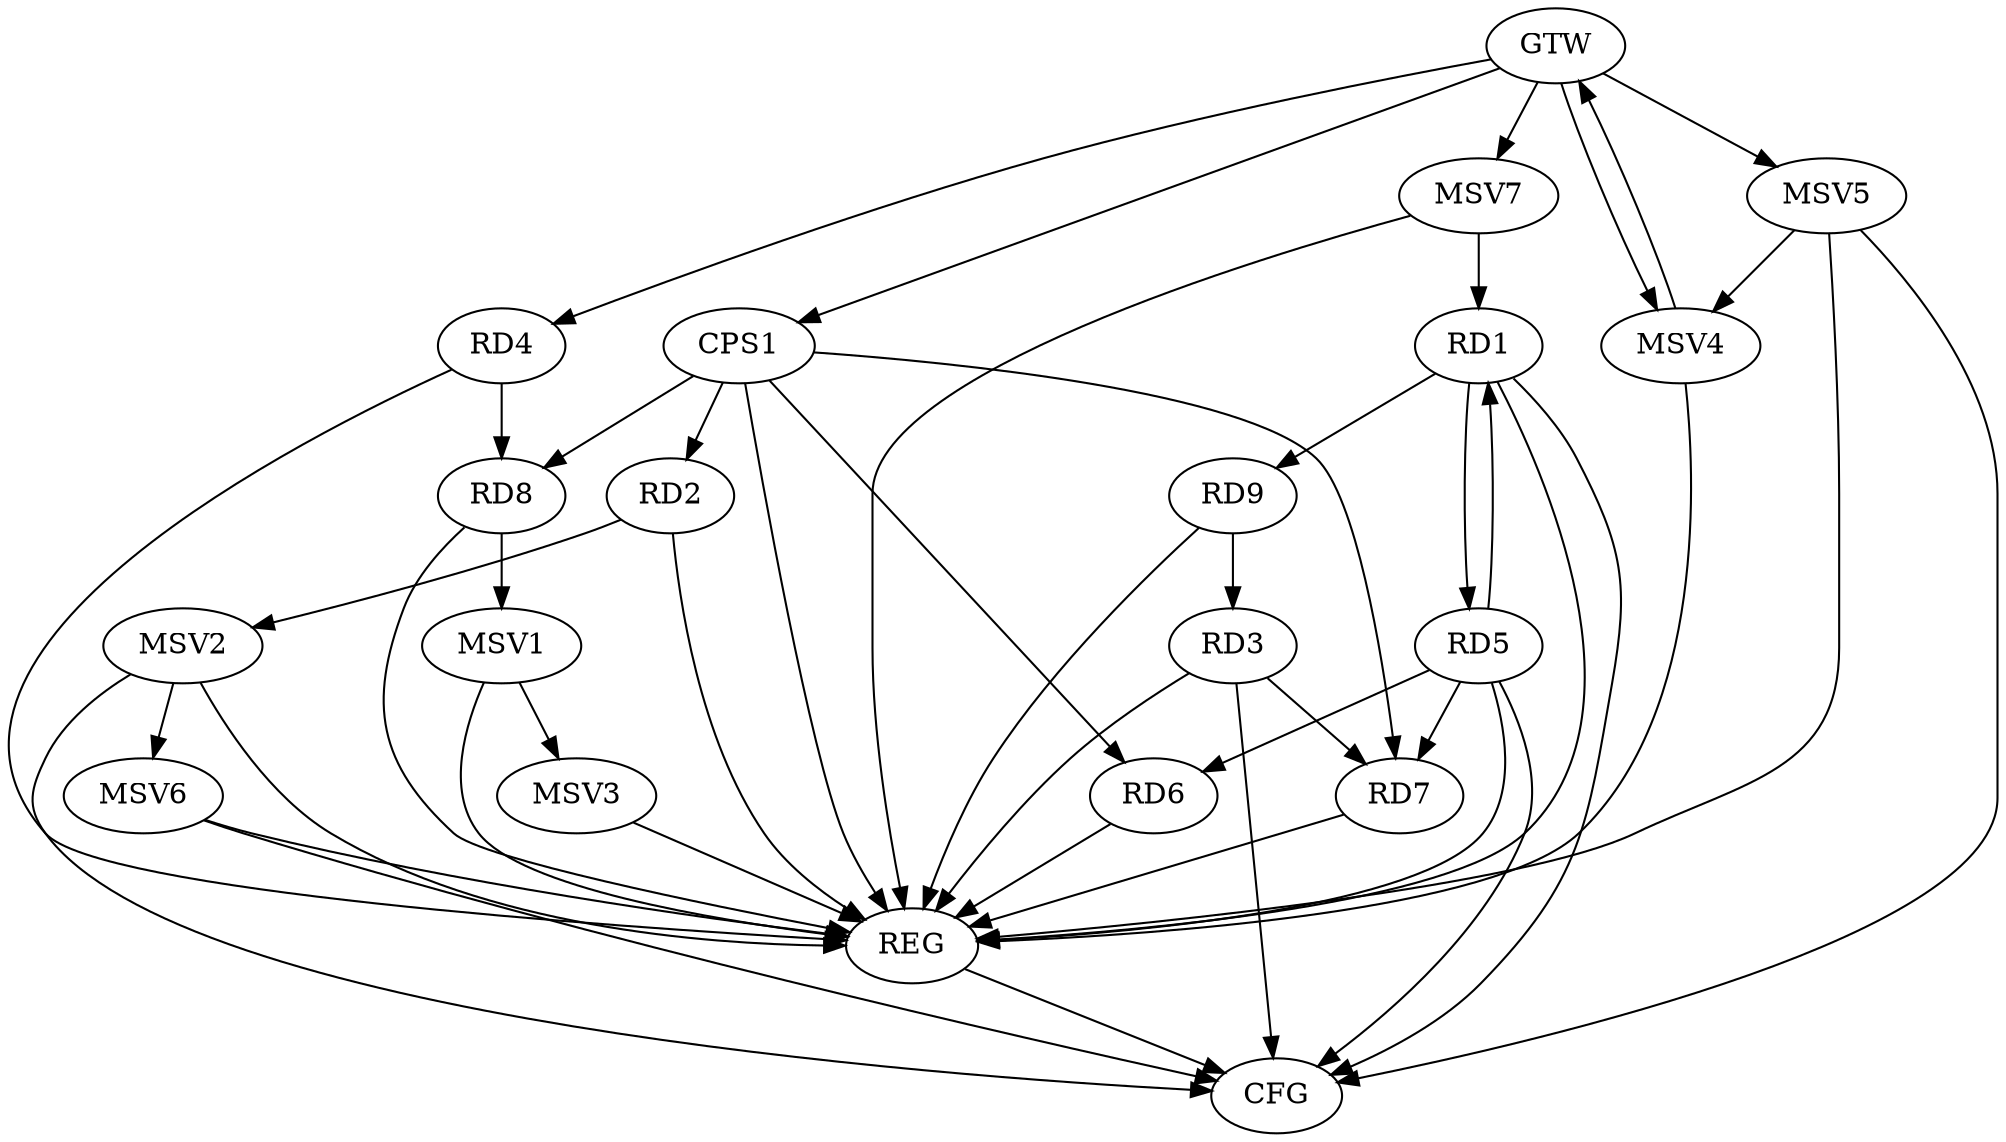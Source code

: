 strict digraph G {
  RD1 [ label="RD1" ];
  RD2 [ label="RD2" ];
  RD3 [ label="RD3" ];
  RD4 [ label="RD4" ];
  RD5 [ label="RD5" ];
  RD6 [ label="RD6" ];
  RD7 [ label="RD7" ];
  RD8 [ label="RD8" ];
  RD9 [ label="RD9" ];
  CPS1 [ label="CPS1" ];
  GTW [ label="GTW" ];
  REG [ label="REG" ];
  CFG [ label="CFG" ];
  MSV1 [ label="MSV1" ];
  MSV2 [ label="MSV2" ];
  MSV3 [ label="MSV3" ];
  MSV4 [ label="MSV4" ];
  MSV5 [ label="MSV5" ];
  MSV6 [ label="MSV6" ];
  MSV7 [ label="MSV7" ];
  RD1 -> RD5;
  RD5 -> RD1;
  RD1 -> RD9;
  RD3 -> RD7;
  RD9 -> RD3;
  RD4 -> RD8;
  RD5 -> RD6;
  RD5 -> RD7;
  CPS1 -> RD2;
  CPS1 -> RD6;
  CPS1 -> RD7;
  CPS1 -> RD8;
  GTW -> RD4;
  GTW -> CPS1;
  RD1 -> REG;
  RD2 -> REG;
  RD3 -> REG;
  RD4 -> REG;
  RD5 -> REG;
  RD6 -> REG;
  RD7 -> REG;
  RD8 -> REG;
  RD9 -> REG;
  CPS1 -> REG;
  RD1 -> CFG;
  RD5 -> CFG;
  RD3 -> CFG;
  REG -> CFG;
  RD8 -> MSV1;
  MSV1 -> REG;
  RD2 -> MSV2;
  MSV2 -> REG;
  MSV2 -> CFG;
  MSV1 -> MSV3;
  MSV3 -> REG;
  MSV4 -> GTW;
  GTW -> MSV4;
  MSV4 -> REG;
  MSV5 -> MSV4;
  GTW -> MSV5;
  MSV5 -> REG;
  MSV5 -> CFG;
  MSV2 -> MSV6;
  MSV6 -> REG;
  MSV6 -> CFG;
  MSV7 -> RD1;
  GTW -> MSV7;
  MSV7 -> REG;
}
